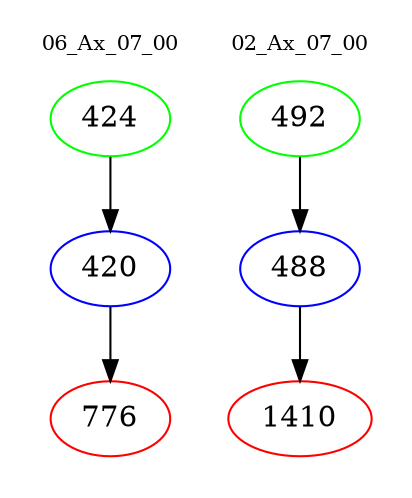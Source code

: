 digraph{
subgraph cluster_0 {
color = white
label = "06_Ax_07_00";
fontsize=10;
T0_424 [label="424", color="green"]
T0_424 -> T0_420 [color="black"]
T0_420 [label="420", color="blue"]
T0_420 -> T0_776 [color="black"]
T0_776 [label="776", color="red"]
}
subgraph cluster_1 {
color = white
label = "02_Ax_07_00";
fontsize=10;
T1_492 [label="492", color="green"]
T1_492 -> T1_488 [color="black"]
T1_488 [label="488", color="blue"]
T1_488 -> T1_1410 [color="black"]
T1_1410 [label="1410", color="red"]
}
}
